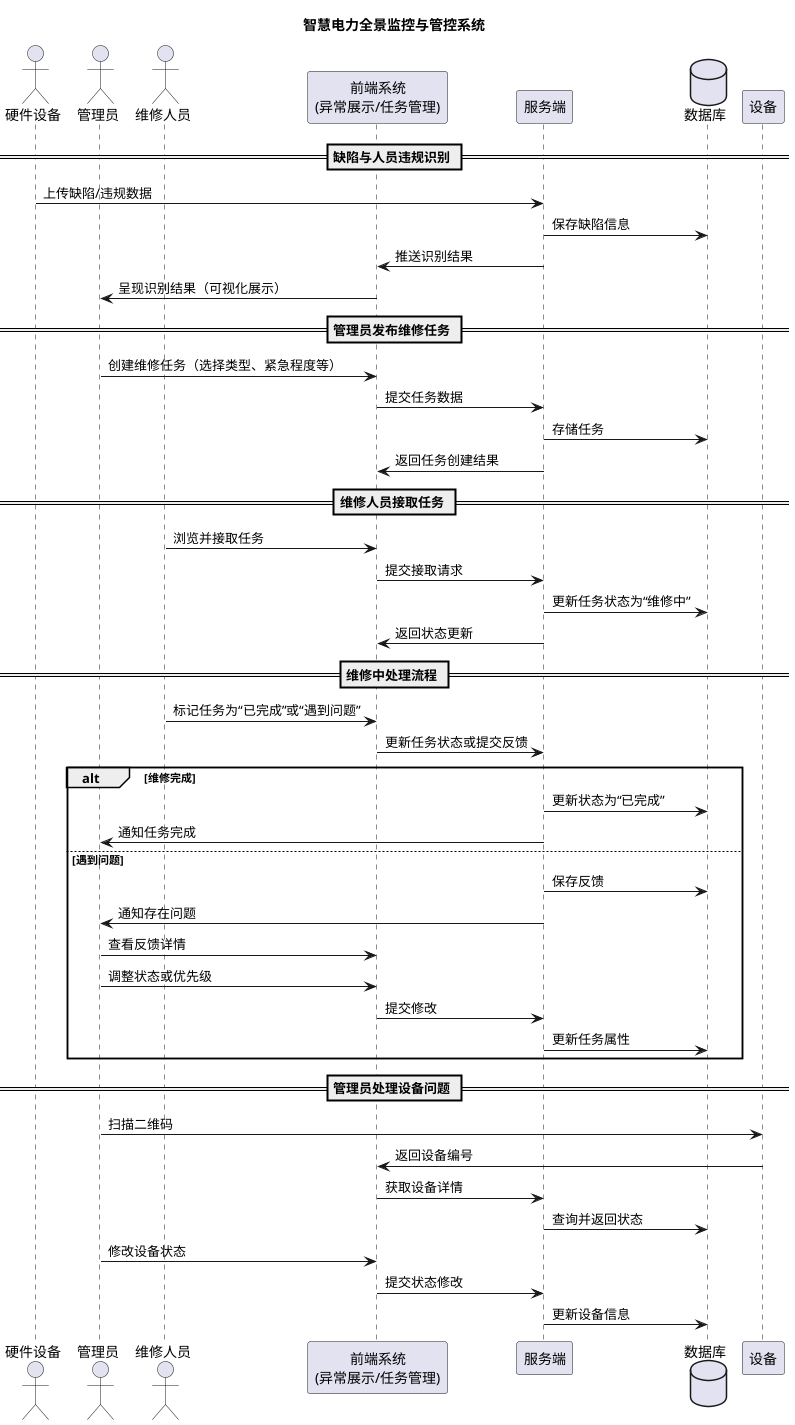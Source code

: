 @startuml
title 智慧电力全景监控与管控系统

actor 硬件设备
actor 管理员
actor 维修人员

participant "前端系统\n(异常展示/任务管理)" as 前端
participant "服务端" as 后端
database "数据库" as DB

== 缺陷与人员违规识别 ==
硬件设备 -> 后端 : 上传缺陷/违规数据
后端 -> DB : 保存缺陷信息
后端 -> 前端 : 推送识别结果
前端 -> 管理员 : 呈现识别结果（可视化展示）

== 管理员发布维修任务 ==
管理员 -> 前端 : 创建维修任务（选择类型、紧急程度等）
前端 -> 后端 : 提交任务数据
后端 -> DB : 存储任务
后端 -> 前端 : 返回任务创建结果

== 维修人员接取任务 ==
维修人员 -> 前端 : 浏览并接取任务
前端 -> 后端 : 提交接取请求
后端 -> DB : 更新任务状态为“维修中”
后端 -> 前端 : 返回状态更新

== 维修中处理流程 ==
维修人员 -> 前端 : 标记任务为“已完成”或“遇到问题”
前端 -> 后端 : 更新任务状态或提交反馈
alt 维修完成
    后端 -> DB : 更新状态为“已完成”
    后端 -> 管理员 : 通知任务完成
else 遇到问题
    后端 -> DB : 保存反馈
    后端 -> 管理员 : 通知存在问题
    管理员 -> 前端 : 查看反馈详情
    管理员 -> 前端 : 调整状态或优先级
    前端 -> 后端 : 提交修改
    后端 -> DB : 更新任务属性
end

== 管理员处理设备问题 ==
管理员 -> 设备 : 扫描二维码
设备 -> 前端 : 返回设备编号
前端 -> 后端 : 获取设备详情
后端 -> DB : 查询并返回状态
管理员 -> 前端 : 修改设备状态
前端 -> 后端 : 提交状态修改
后端 -> DB : 更新设备信息

@enduml
